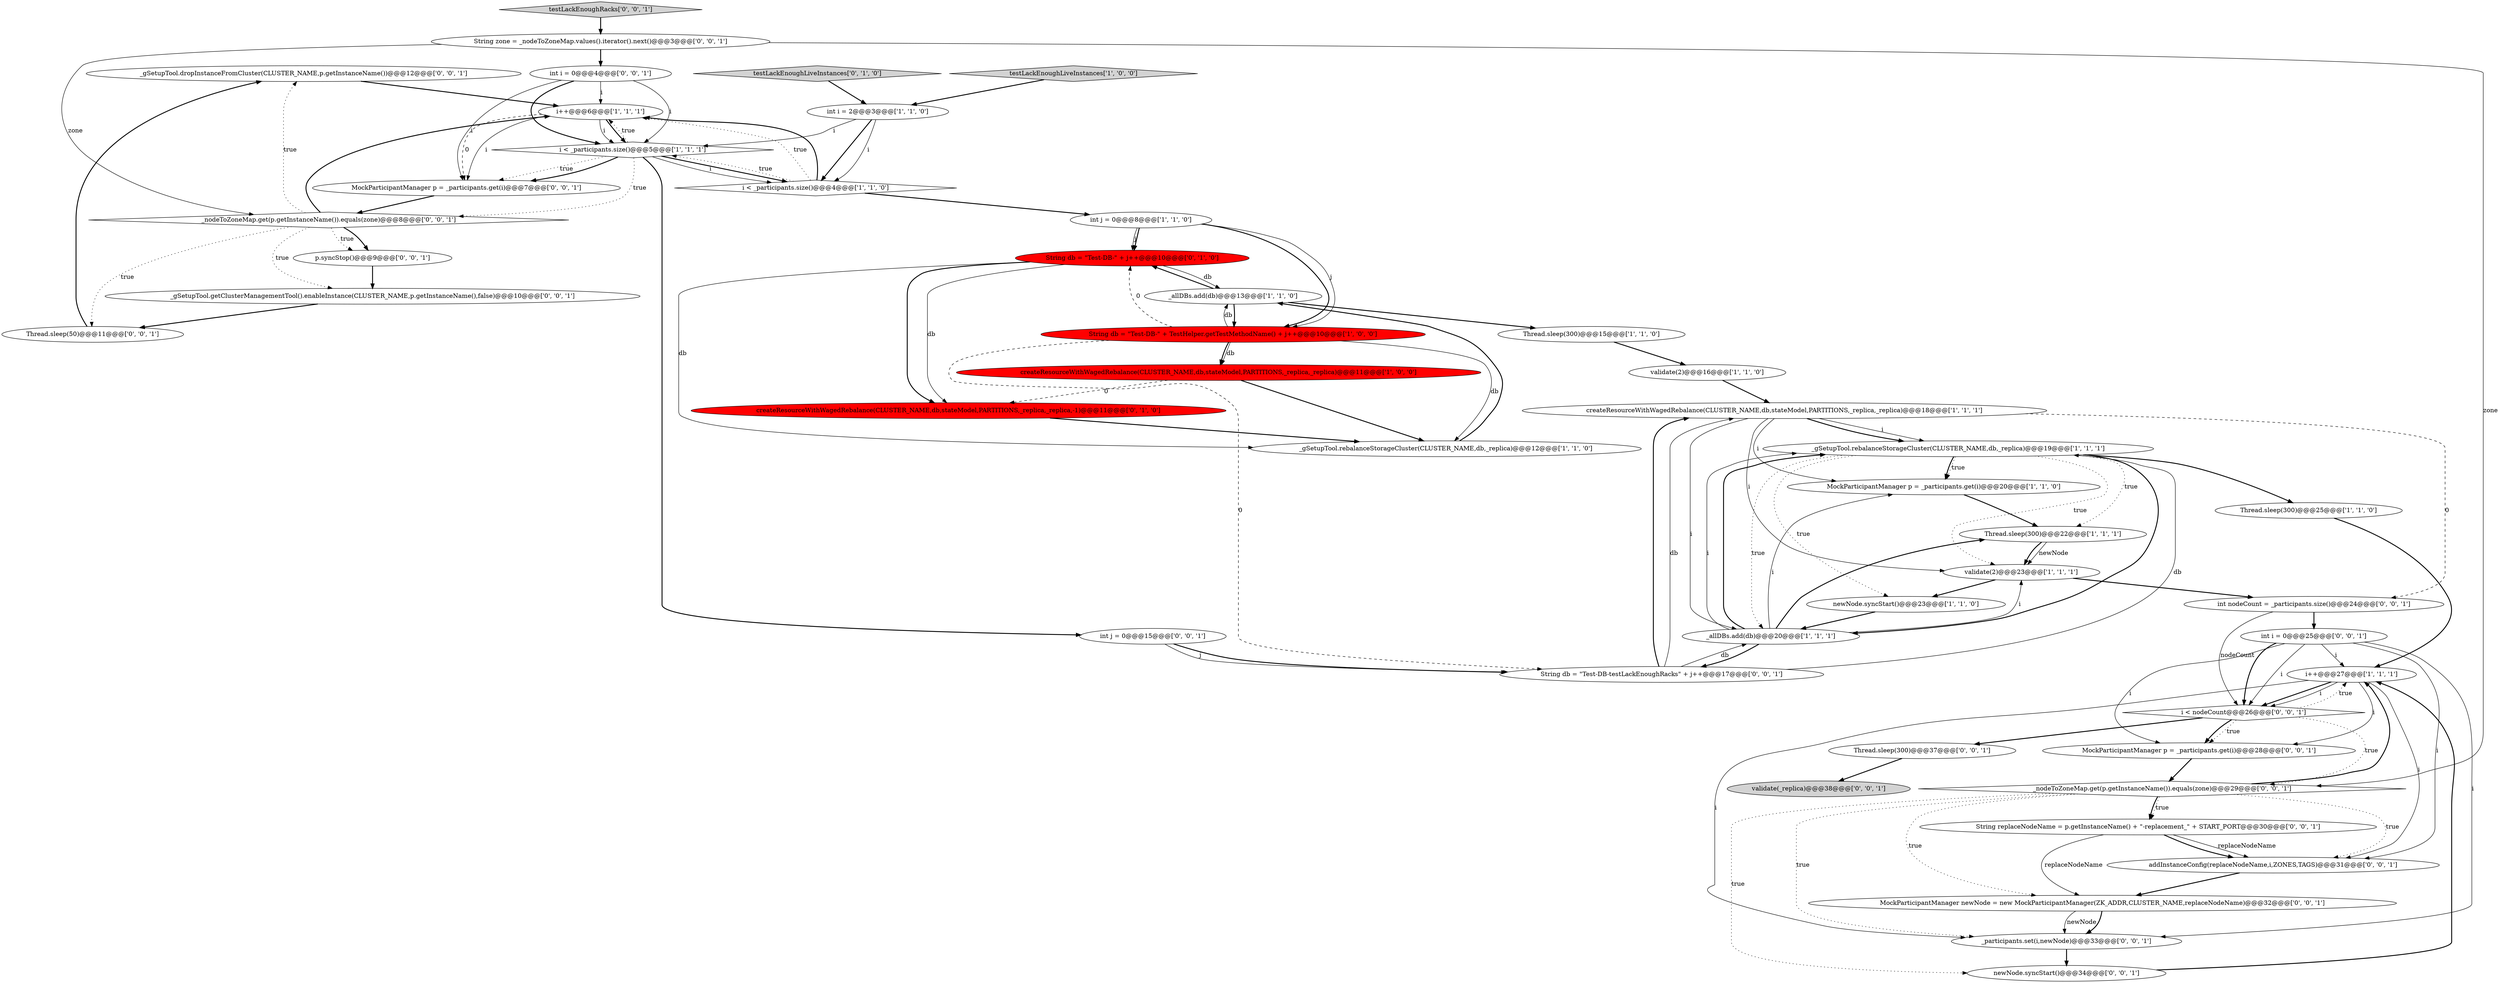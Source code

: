 digraph {
41 [style = filled, label = "_gSetupTool.dropInstanceFromCluster(CLUSTER_NAME,p.getInstanceName())@@@12@@@['0', '0', '1']", fillcolor = white, shape = ellipse image = "AAA0AAABBB3BBB"];
29 [style = filled, label = "_gSetupTool.getClusterManagementTool().enableInstance(CLUSTER_NAME,p.getInstanceName(),false)@@@10@@@['0', '0', '1']", fillcolor = white, shape = ellipse image = "AAA0AAABBB3BBB"];
43 [style = filled, label = "p.syncStop()@@@9@@@['0', '0', '1']", fillcolor = white, shape = ellipse image = "AAA0AAABBB3BBB"];
9 [style = filled, label = "validate(2)@@@16@@@['1', '1', '0']", fillcolor = white, shape = ellipse image = "AAA0AAABBB1BBB"];
31 [style = filled, label = "MockParticipantManager p = _participants.get(i)@@@28@@@['0', '0', '1']", fillcolor = white, shape = ellipse image = "AAA0AAABBB3BBB"];
1 [style = filled, label = "_allDBs.add(db)@@@13@@@['1', '1', '0']", fillcolor = white, shape = ellipse image = "AAA0AAABBB1BBB"];
18 [style = filled, label = "i++@@@27@@@['1', '1', '1']", fillcolor = white, shape = ellipse image = "AAA0AAABBB1BBB"];
32 [style = filled, label = "Thread.sleep(300)@@@37@@@['0', '0', '1']", fillcolor = white, shape = ellipse image = "AAA0AAABBB3BBB"];
13 [style = filled, label = "testLackEnoughLiveInstances['1', '0', '0']", fillcolor = lightgray, shape = diamond image = "AAA0AAABBB1BBB"];
23 [style = filled, label = "String db = \"Test-DB-\" + j++@@@10@@@['0', '1', '0']", fillcolor = red, shape = ellipse image = "AAA1AAABBB2BBB"];
12 [style = filled, label = "i < _participants.size()@@@4@@@['1', '1', '0']", fillcolor = white, shape = diamond image = "AAA0AAABBB1BBB"];
10 [style = filled, label = "_gSetupTool.rebalanceStorageCluster(CLUSTER_NAME,db,_replica)@@@19@@@['1', '1', '1']", fillcolor = white, shape = ellipse image = "AAA0AAABBB1BBB"];
20 [style = filled, label = "Thread.sleep(300)@@@25@@@['1', '1', '0']", fillcolor = white, shape = ellipse image = "AAA0AAABBB1BBB"];
16 [style = filled, label = "createResourceWithWagedRebalance(CLUSTER_NAME,db,stateModel,PARTITIONS,_replica,_replica)@@@11@@@['1', '0', '0']", fillcolor = red, shape = ellipse image = "AAA1AAABBB1BBB"];
24 [style = filled, label = "String db = \"Test-DB-testLackEnoughRacks\" + j++@@@17@@@['0', '0', '1']", fillcolor = white, shape = ellipse image = "AAA0AAABBB3BBB"];
3 [style = filled, label = "String db = \"Test-DB-\" + TestHelper.getTestMethodName() + j++@@@10@@@['1', '0', '0']", fillcolor = red, shape = ellipse image = "AAA1AAABBB1BBB"];
14 [style = filled, label = "int i = 2@@@3@@@['1', '1', '0']", fillcolor = white, shape = ellipse image = "AAA0AAABBB1BBB"];
30 [style = filled, label = "Thread.sleep(50)@@@11@@@['0', '0', '1']", fillcolor = white, shape = ellipse image = "AAA0AAABBB3BBB"];
44 [style = filled, label = "String replaceNodeName = p.getInstanceName() + \"-replacement_\" + START_PORT@@@30@@@['0', '0', '1']", fillcolor = white, shape = ellipse image = "AAA0AAABBB3BBB"];
0 [style = filled, label = "int j = 0@@@8@@@['1', '1', '0']", fillcolor = white, shape = ellipse image = "AAA0AAABBB1BBB"];
15 [style = filled, label = "MockParticipantManager p = _participants.get(i)@@@20@@@['1', '1', '0']", fillcolor = white, shape = ellipse image = "AAA0AAABBB1BBB"];
39 [style = filled, label = "MockParticipantManager newNode = new MockParticipantManager(ZK_ADDR,CLUSTER_NAME,replaceNodeName)@@@32@@@['0', '0', '1']", fillcolor = white, shape = ellipse image = "AAA0AAABBB3BBB"];
5 [style = filled, label = "Thread.sleep(300)@@@22@@@['1', '1', '1']", fillcolor = white, shape = ellipse image = "AAA0AAABBB1BBB"];
11 [style = filled, label = "createResourceWithWagedRebalance(CLUSTER_NAME,db,stateModel,PARTITIONS,_replica,_replica)@@@18@@@['1', '1', '1']", fillcolor = white, shape = ellipse image = "AAA0AAABBB1BBB"];
46 [style = filled, label = "int j = 0@@@15@@@['0', '0', '1']", fillcolor = white, shape = ellipse image = "AAA0AAABBB3BBB"];
35 [style = filled, label = "_participants.set(i,newNode)@@@33@@@['0', '0', '1']", fillcolor = white, shape = ellipse image = "AAA0AAABBB3BBB"];
40 [style = filled, label = "int nodeCount = _participants.size()@@@24@@@['0', '0', '1']", fillcolor = white, shape = ellipse image = "AAA0AAABBB3BBB"];
26 [style = filled, label = "int i = 0@@@4@@@['0', '0', '1']", fillcolor = white, shape = ellipse image = "AAA0AAABBB3BBB"];
34 [style = filled, label = "int i = 0@@@25@@@['0', '0', '1']", fillcolor = white, shape = ellipse image = "AAA0AAABBB3BBB"];
28 [style = filled, label = "addInstanceConfig(replaceNodeName,i,ZONES,TAGS)@@@31@@@['0', '0', '1']", fillcolor = white, shape = ellipse image = "AAA0AAABBB3BBB"];
42 [style = filled, label = "newNode.syncStart()@@@34@@@['0', '0', '1']", fillcolor = white, shape = ellipse image = "AAA0AAABBB3BBB"];
36 [style = filled, label = "_nodeToZoneMap.get(p.getInstanceName()).equals(zone)@@@8@@@['0', '0', '1']", fillcolor = white, shape = diamond image = "AAA0AAABBB3BBB"];
27 [style = filled, label = "validate(_replica)@@@38@@@['0', '0', '1']", fillcolor = lightgray, shape = ellipse image = "AAA0AAABBB3BBB"];
6 [style = filled, label = "i++@@@6@@@['1', '1', '1']", fillcolor = white, shape = ellipse image = "AAA0AAABBB1BBB"];
25 [style = filled, label = "_nodeToZoneMap.get(p.getInstanceName()).equals(zone)@@@29@@@['0', '0', '1']", fillcolor = white, shape = diamond image = "AAA0AAABBB3BBB"];
2 [style = filled, label = "Thread.sleep(300)@@@15@@@['1', '1', '0']", fillcolor = white, shape = ellipse image = "AAA0AAABBB1BBB"];
33 [style = filled, label = "MockParticipantManager p = _participants.get(i)@@@7@@@['0', '0', '1']", fillcolor = white, shape = ellipse image = "AAA0AAABBB3BBB"];
45 [style = filled, label = "testLackEnoughRacks['0', '0', '1']", fillcolor = lightgray, shape = diamond image = "AAA0AAABBB3BBB"];
21 [style = filled, label = "testLackEnoughLiveInstances['0', '1', '0']", fillcolor = lightgray, shape = diamond image = "AAA0AAABBB2BBB"];
17 [style = filled, label = "_allDBs.add(db)@@@20@@@['1', '1', '1']", fillcolor = white, shape = ellipse image = "AAA0AAABBB1BBB"];
7 [style = filled, label = "_gSetupTool.rebalanceStorageCluster(CLUSTER_NAME,db,_replica)@@@12@@@['1', '1', '0']", fillcolor = white, shape = ellipse image = "AAA0AAABBB1BBB"];
19 [style = filled, label = "i < _participants.size()@@@5@@@['1', '1', '1']", fillcolor = white, shape = diamond image = "AAA0AAABBB1BBB"];
37 [style = filled, label = "String zone = _nodeToZoneMap.values().iterator().next()@@@3@@@['0', '0', '1']", fillcolor = white, shape = ellipse image = "AAA0AAABBB3BBB"];
38 [style = filled, label = "i < nodeCount@@@26@@@['0', '0', '1']", fillcolor = white, shape = diamond image = "AAA0AAABBB3BBB"];
22 [style = filled, label = "createResourceWithWagedRebalance(CLUSTER_NAME,db,stateModel,PARTITIONS,_replica,_replica,-1)@@@11@@@['0', '1', '0']", fillcolor = red, shape = ellipse image = "AAA1AAABBB2BBB"];
4 [style = filled, label = "newNode.syncStart()@@@23@@@['1', '1', '0']", fillcolor = white, shape = ellipse image = "AAA0AAABBB1BBB"];
8 [style = filled, label = "validate(2)@@@23@@@['1', '1', '1']", fillcolor = white, shape = ellipse image = "AAA0AAABBB1BBB"];
10->8 [style = dotted, label="true"];
18->31 [style = solid, label="i"];
18->35 [style = solid, label="i"];
9->11 [style = bold, label=""];
29->30 [style = bold, label=""];
11->40 [style = dashed, label="0"];
11->17 [style = solid, label="i"];
25->35 [style = dotted, label="true"];
16->7 [style = bold, label=""];
10->17 [style = bold, label=""];
39->35 [style = solid, label="newNode"];
25->28 [style = dotted, label="true"];
38->31 [style = bold, label=""];
17->8 [style = solid, label="i"];
3->16 [style = bold, label=""];
8->40 [style = bold, label=""];
25->44 [style = bold, label=""];
1->23 [style = bold, label=""];
23->22 [style = bold, label=""];
17->15 [style = solid, label="i"];
23->22 [style = solid, label="db"];
24->11 [style = bold, label=""];
37->36 [style = solid, label="zone"];
38->31 [style = dotted, label="true"];
43->29 [style = bold, label=""];
8->4 [style = bold, label=""];
10->4 [style = dotted, label="true"];
13->14 [style = bold, label=""];
25->44 [style = dotted, label="true"];
26->19 [style = solid, label="i"];
18->38 [style = bold, label=""];
0->3 [style = bold, label=""];
36->6 [style = bold, label=""];
34->18 [style = solid, label="i"];
5->8 [style = solid, label="newNode"];
17->5 [style = bold, label=""];
30->41 [style = bold, label=""];
0->3 [style = solid, label="j"];
40->38 [style = solid, label="nodeCount"];
7->1 [style = bold, label=""];
19->12 [style = bold, label=""];
37->26 [style = bold, label=""];
6->19 [style = solid, label="i"];
46->24 [style = bold, label=""];
3->24 [style = dashed, label="0"];
19->33 [style = dotted, label="true"];
14->12 [style = solid, label="i"];
41->6 [style = bold, label=""];
40->34 [style = bold, label=""];
2->9 [style = bold, label=""];
19->36 [style = dotted, label="true"];
34->35 [style = solid, label="i"];
22->7 [style = bold, label=""];
6->33 [style = dashed, label="0"];
38->32 [style = bold, label=""];
38->18 [style = dotted, label="true"];
20->18 [style = bold, label=""];
6->33 [style = solid, label="i"];
0->23 [style = bold, label=""];
25->42 [style = dotted, label="true"];
12->19 [style = dotted, label="true"];
24->10 [style = solid, label="db"];
12->6 [style = dotted, label="true"];
11->8 [style = solid, label="i"];
39->35 [style = bold, label=""];
33->36 [style = bold, label=""];
34->28 [style = solid, label="i"];
19->46 [style = bold, label=""];
36->29 [style = dotted, label="true"];
26->33 [style = solid, label="i"];
34->38 [style = bold, label=""];
16->22 [style = dashed, label="0"];
19->33 [style = bold, label=""];
36->43 [style = bold, label=""];
11->10 [style = solid, label="i"];
17->10 [style = bold, label=""];
44->28 [style = solid, label="replaceNodeName"];
31->25 [style = bold, label=""];
4->17 [style = bold, label=""];
35->42 [style = bold, label=""];
28->39 [style = bold, label=""];
25->18 [style = bold, label=""];
1->3 [style = bold, label=""];
32->27 [style = bold, label=""];
38->25 [style = dotted, label="true"];
25->39 [style = dotted, label="true"];
26->19 [style = bold, label=""];
23->7 [style = solid, label="db"];
10->17 [style = dotted, label="true"];
3->23 [style = dashed, label="0"];
26->6 [style = solid, label="i"];
11->10 [style = bold, label=""];
3->16 [style = solid, label="db"];
1->2 [style = bold, label=""];
36->30 [style = dotted, label="true"];
24->17 [style = solid, label="db"];
21->14 [style = bold, label=""];
17->10 [style = solid, label="i"];
36->41 [style = dotted, label="true"];
5->8 [style = bold, label=""];
42->18 [style = bold, label=""];
10->20 [style = bold, label=""];
10->15 [style = bold, label=""];
0->23 [style = solid, label="j"];
6->19 [style = bold, label=""];
12->6 [style = bold, label=""];
12->0 [style = bold, label=""];
10->5 [style = dotted, label="true"];
11->15 [style = solid, label="i"];
15->5 [style = bold, label=""];
46->24 [style = solid, label="j"];
10->15 [style = dotted, label="true"];
3->1 [style = solid, label="db"];
19->12 [style = solid, label="i"];
17->24 [style = bold, label=""];
36->43 [style = dotted, label="true"];
44->39 [style = solid, label="replaceNodeName"];
14->19 [style = solid, label="i"];
44->28 [style = bold, label=""];
14->12 [style = bold, label=""];
18->28 [style = solid, label="i"];
18->38 [style = solid, label="i"];
23->1 [style = solid, label="db"];
19->6 [style = dotted, label="true"];
45->37 [style = bold, label=""];
24->11 [style = solid, label="db"];
37->25 [style = solid, label="zone"];
3->7 [style = solid, label="db"];
34->31 [style = solid, label="i"];
34->38 [style = solid, label="i"];
}
